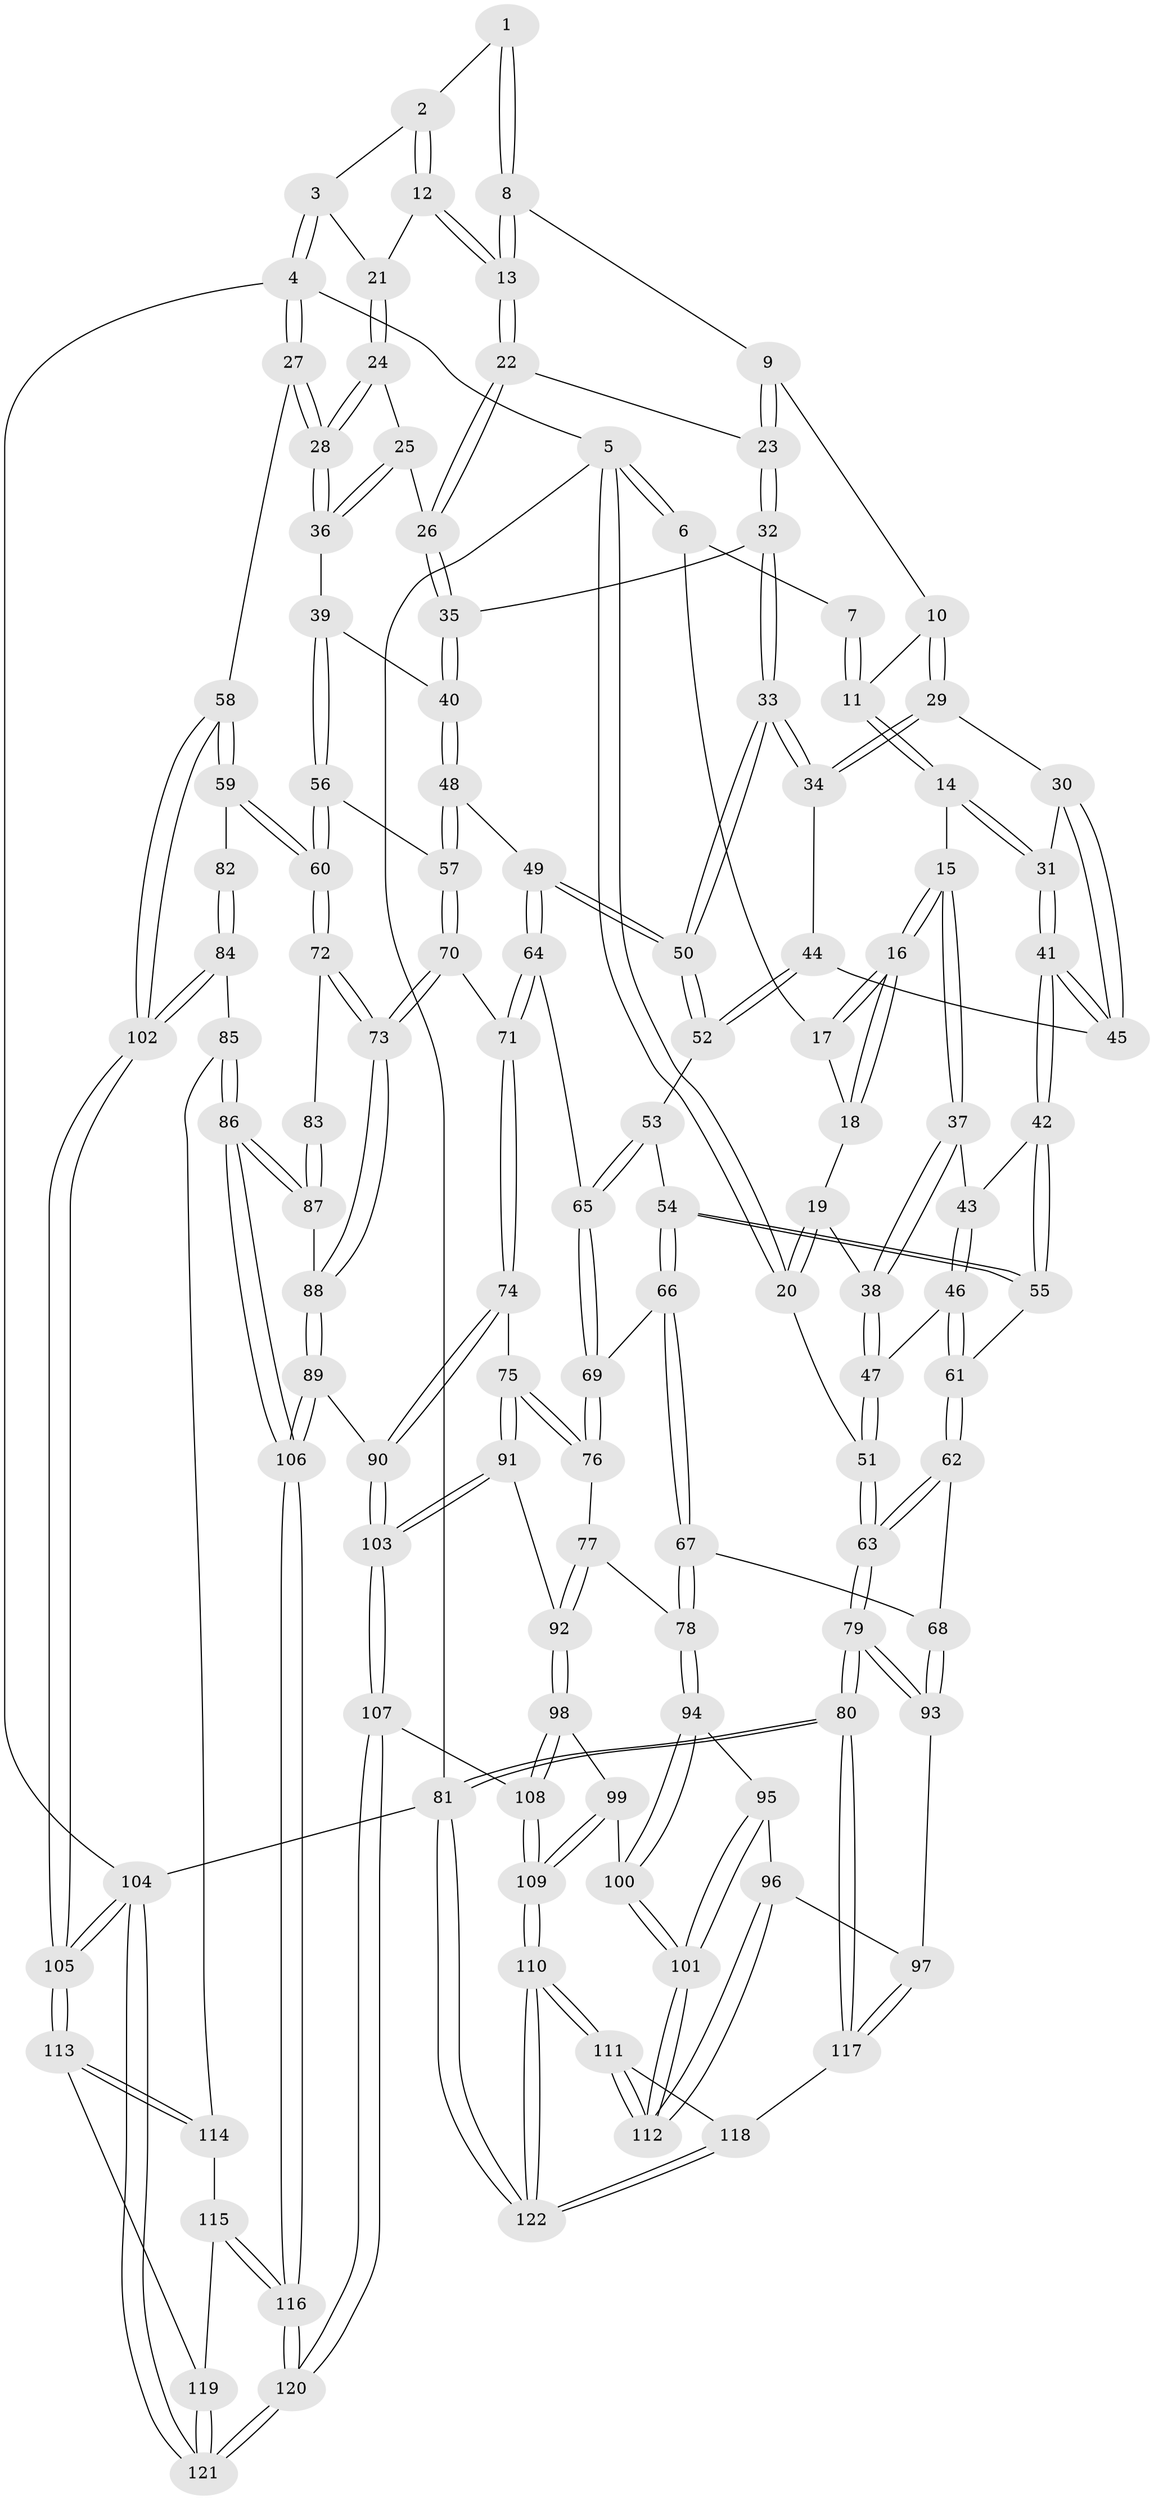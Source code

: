 // Generated by graph-tools (version 1.1) at 2025/17/03/09/25 04:17:00]
// undirected, 122 vertices, 302 edges
graph export_dot {
graph [start="1"]
  node [color=gray90,style=filled];
  1 [pos="+0.5831056828603532+0"];
  2 [pos="+0.8566517289153393+0"];
  3 [pos="+1+0"];
  4 [pos="+1+0"];
  5 [pos="+0+0"];
  6 [pos="+0.14501465250003231+0"];
  7 [pos="+0.41100297236654815+0"];
  8 [pos="+0.5856256994020684+0"];
  9 [pos="+0.552138617278385+0.05811793622505495"];
  10 [pos="+0.5039306780020567+0.09003353899455943"];
  11 [pos="+0.397544692227365+0.008271612819691824"];
  12 [pos="+0.7535870307620145+0.07760295322166172"];
  13 [pos="+0.728241485455591+0.0965119647393554"];
  14 [pos="+0.29975841789738245+0.1578811318024354"];
  15 [pos="+0.2948543164379779+0.15751663248482173"];
  16 [pos="+0.28581161625015783+0.1519050555683295"];
  17 [pos="+0.1642351874732789+0"];
  18 [pos="+0.10744326992400534+0.16200970242667706"];
  19 [pos="+0.08452194939436497+0.1729292876952907"];
  20 [pos="+0+0.05306871509121887"];
  21 [pos="+0.8516540592627798+0.1025186171570014"];
  22 [pos="+0.7235035458323643+0.10879372351080147"];
  23 [pos="+0.6259521835767805+0.1480648664003986"];
  24 [pos="+0.8816657382730753+0.1677734283171816"];
  25 [pos="+0.8037680607949441+0.21063108277801565"];
  26 [pos="+0.764196354624638+0.21666807415639722"];
  27 [pos="+1+0.2119311453250181"];
  28 [pos="+1+0.22719083167119464"];
  29 [pos="+0.4422834274069146+0.19049931332053122"];
  30 [pos="+0.3846861934838615+0.18451314306499125"];
  31 [pos="+0.3349905559983391+0.17549790955208056"];
  32 [pos="+0.5991509138880818+0.2603778092822722"];
  33 [pos="+0.563612660769964+0.28442388258025036"];
  34 [pos="+0.519920460060151+0.2712501755453429"];
  35 [pos="+0.7318956438829419+0.2633763523694506"];
  36 [pos="+0.8849840832754409+0.32492490460720475"];
  37 [pos="+0.24573688956921858+0.2711583620223601"];
  38 [pos="+0.10928834926233144+0.3112174587263411"];
  39 [pos="+0.8720506497450274+0.3384779969438302"];
  40 [pos="+0.7617352565774167+0.3300480177864298"];
  41 [pos="+0.34850640039153397+0.36855621451583437"];
  42 [pos="+0.3095120947866464+0.41503186441773493"];
  43 [pos="+0.2511494629510015+0.31129687805685213"];
  44 [pos="+0.44232219552766433+0.3461880144880884"];
  45 [pos="+0.39415023247549996+0.35326274772713656"];
  46 [pos="+0.10341885600057109+0.41286777982265577"];
  47 [pos="+0.08560996468414087+0.4054373735071039"];
  48 [pos="+0.7094297142306801+0.46669151046953306"];
  49 [pos="+0.6428383575747815+0.48158946022950244"];
  50 [pos="+0.6047546800763065+0.450303447632735"];
  51 [pos="+0+0.4832768361412285"];
  52 [pos="+0.4615932993141018+0.47530488602370347"];
  53 [pos="+0.4489969160893153+0.4836018013951793"];
  54 [pos="+0.35451053035084407+0.49475309442170096"];
  55 [pos="+0.30322069303072346+0.4432921031883655"];
  56 [pos="+0.8798797622478747+0.5246301255892574"];
  57 [pos="+0.8622935507615943+0.5231813170491164"];
  58 [pos="+1+0.5957591017127477"];
  59 [pos="+1+0.5945406280510421"];
  60 [pos="+0.9090865011509471+0.5405687946193676"];
  61 [pos="+0.18932377031928796+0.46577046982644194"];
  62 [pos="+0.1729405224813436+0.6775057722048174"];
  63 [pos="+0+0.6529834467138945"];
  64 [pos="+0.6212063268032195+0.5928276678355264"];
  65 [pos="+0.48477248413447854+0.5952885749989301"];
  66 [pos="+0.3484494307472713+0.5531295381533472"];
  67 [pos="+0.19318039147179727+0.6858585415838253"];
  68 [pos="+0.17533124423515672+0.6791746512186176"];
  69 [pos="+0.4234070550025074+0.6657442345192689"];
  70 [pos="+0.6905095168976986+0.6939635959515829"];
  71 [pos="+0.6374106680065471+0.6669731261225731"];
  72 [pos="+0.7765133891025849+0.7380068852557123"];
  73 [pos="+0.746286793738954+0.7529561510916465"];
  74 [pos="+0.5814009027797018+0.7124163246681843"];
  75 [pos="+0.48726531410211166+0.7694601975527562"];
  76 [pos="+0.4232888389177065+0.6917712587774613"];
  77 [pos="+0.28379652472626876+0.7167501150210747"];
  78 [pos="+0.2098822739558642+0.7015145956141088"];
  79 [pos="+0+0.6946833759670049"];
  80 [pos="+0+0.8884614636725707"];
  81 [pos="+0+1"];
  82 [pos="+0.9141291625235499+0.7248378893788366"];
  83 [pos="+0.8903193039013034+0.7334175280570993"];
  84 [pos="+0.9000068930007763+0.8746141452617481"];
  85 [pos="+0.8970010251240128+0.8761592198723984"];
  86 [pos="+0.8884913006326242+0.87652056313745"];
  87 [pos="+0.8592461273307476+0.8454656770287593"];
  88 [pos="+0.7476183649544986+0.7775929345970982"];
  89 [pos="+0.6941436220996698+0.8853063111534074"];
  90 [pos="+0.6724424532572587+0.8935398823251941"];
  91 [pos="+0.48703961530365336+0.7711566209195106"];
  92 [pos="+0.36108831718876266+0.8429889449725269"];
  93 [pos="+0.09728526071618684+0.8787702483163901"];
  94 [pos="+0.21393270586353347+0.7273140665783145"];
  95 [pos="+0.18760611351997214+0.830548772506099"];
  96 [pos="+0.13795875699598925+0.8888194049395272"];
  97 [pos="+0.1032347231266763+0.8897913128625634"];
  98 [pos="+0.35599048726609417+0.8510061174854593"];
  99 [pos="+0.2905271633761348+0.8632492702481016"];
  100 [pos="+0.2746571859292393+0.8640357949956788"];
  101 [pos="+0.2441043826108216+0.9000041673170412"];
  102 [pos="+1+0.7734198892221475"];
  103 [pos="+0.5610742378168538+0.9527179634150523"];
  104 [pos="+1+1"];
  105 [pos="+1+1"];
  106 [pos="+0.8049092201786368+0.9701596461363365"];
  107 [pos="+0.464391709396551+1"];
  108 [pos="+0.4620275835359316+1"];
  109 [pos="+0.4345659540410656+1"];
  110 [pos="+0.42313655027126296+1"];
  111 [pos="+0.23478578190768762+0.9448307060196193"];
  112 [pos="+0.23080637664937986+0.9249095656883949"];
  113 [pos="+0.9730284780749332+0.9640878342236623"];
  114 [pos="+0.903077193296989+0.8883405072190556"];
  115 [pos="+0.9222834890778687+0.9682054042245659"];
  116 [pos="+0.8075209476415113+0.9864061963719476"];
  117 [pos="+0.08364149445012244+0.9475424142529018"];
  118 [pos="+0.09505453500848382+1"];
  119 [pos="+0.9276147633796522+0.9751562197117655"];
  120 [pos="+0.82879192464376+1"];
  121 [pos="+0.8543039321962896+1"];
  122 [pos="+0.030040100608182258+1"];
  1 -- 2;
  1 -- 8;
  1 -- 8;
  2 -- 3;
  2 -- 12;
  2 -- 12;
  3 -- 4;
  3 -- 4;
  3 -- 21;
  4 -- 5;
  4 -- 27;
  4 -- 27;
  4 -- 104;
  5 -- 6;
  5 -- 6;
  5 -- 20;
  5 -- 20;
  5 -- 81;
  6 -- 7;
  6 -- 17;
  7 -- 11;
  7 -- 11;
  8 -- 9;
  8 -- 13;
  8 -- 13;
  9 -- 10;
  9 -- 23;
  9 -- 23;
  10 -- 11;
  10 -- 29;
  10 -- 29;
  11 -- 14;
  11 -- 14;
  12 -- 13;
  12 -- 13;
  12 -- 21;
  13 -- 22;
  13 -- 22;
  14 -- 15;
  14 -- 31;
  14 -- 31;
  15 -- 16;
  15 -- 16;
  15 -- 37;
  15 -- 37;
  16 -- 17;
  16 -- 17;
  16 -- 18;
  16 -- 18;
  17 -- 18;
  18 -- 19;
  19 -- 20;
  19 -- 20;
  19 -- 38;
  20 -- 51;
  21 -- 24;
  21 -- 24;
  22 -- 23;
  22 -- 26;
  22 -- 26;
  23 -- 32;
  23 -- 32;
  24 -- 25;
  24 -- 28;
  24 -- 28;
  25 -- 26;
  25 -- 36;
  25 -- 36;
  26 -- 35;
  26 -- 35;
  27 -- 28;
  27 -- 28;
  27 -- 58;
  28 -- 36;
  28 -- 36;
  29 -- 30;
  29 -- 34;
  29 -- 34;
  30 -- 31;
  30 -- 45;
  30 -- 45;
  31 -- 41;
  31 -- 41;
  32 -- 33;
  32 -- 33;
  32 -- 35;
  33 -- 34;
  33 -- 34;
  33 -- 50;
  33 -- 50;
  34 -- 44;
  35 -- 40;
  35 -- 40;
  36 -- 39;
  37 -- 38;
  37 -- 38;
  37 -- 43;
  38 -- 47;
  38 -- 47;
  39 -- 40;
  39 -- 56;
  39 -- 56;
  40 -- 48;
  40 -- 48;
  41 -- 42;
  41 -- 42;
  41 -- 45;
  41 -- 45;
  42 -- 43;
  42 -- 55;
  42 -- 55;
  43 -- 46;
  43 -- 46;
  44 -- 45;
  44 -- 52;
  44 -- 52;
  46 -- 47;
  46 -- 61;
  46 -- 61;
  47 -- 51;
  47 -- 51;
  48 -- 49;
  48 -- 57;
  48 -- 57;
  49 -- 50;
  49 -- 50;
  49 -- 64;
  49 -- 64;
  50 -- 52;
  50 -- 52;
  51 -- 63;
  51 -- 63;
  52 -- 53;
  53 -- 54;
  53 -- 65;
  53 -- 65;
  54 -- 55;
  54 -- 55;
  54 -- 66;
  54 -- 66;
  55 -- 61;
  56 -- 57;
  56 -- 60;
  56 -- 60;
  57 -- 70;
  57 -- 70;
  58 -- 59;
  58 -- 59;
  58 -- 102;
  58 -- 102;
  59 -- 60;
  59 -- 60;
  59 -- 82;
  60 -- 72;
  60 -- 72;
  61 -- 62;
  61 -- 62;
  62 -- 63;
  62 -- 63;
  62 -- 68;
  63 -- 79;
  63 -- 79;
  64 -- 65;
  64 -- 71;
  64 -- 71;
  65 -- 69;
  65 -- 69;
  66 -- 67;
  66 -- 67;
  66 -- 69;
  67 -- 68;
  67 -- 78;
  67 -- 78;
  68 -- 93;
  68 -- 93;
  69 -- 76;
  69 -- 76;
  70 -- 71;
  70 -- 73;
  70 -- 73;
  71 -- 74;
  71 -- 74;
  72 -- 73;
  72 -- 73;
  72 -- 83;
  73 -- 88;
  73 -- 88;
  74 -- 75;
  74 -- 90;
  74 -- 90;
  75 -- 76;
  75 -- 76;
  75 -- 91;
  75 -- 91;
  76 -- 77;
  77 -- 78;
  77 -- 92;
  77 -- 92;
  78 -- 94;
  78 -- 94;
  79 -- 80;
  79 -- 80;
  79 -- 93;
  79 -- 93;
  80 -- 81;
  80 -- 81;
  80 -- 117;
  80 -- 117;
  81 -- 122;
  81 -- 122;
  81 -- 104;
  82 -- 84;
  82 -- 84;
  83 -- 87;
  83 -- 87;
  84 -- 85;
  84 -- 102;
  84 -- 102;
  85 -- 86;
  85 -- 86;
  85 -- 114;
  86 -- 87;
  86 -- 87;
  86 -- 106;
  86 -- 106;
  87 -- 88;
  88 -- 89;
  88 -- 89;
  89 -- 90;
  89 -- 106;
  89 -- 106;
  90 -- 103;
  90 -- 103;
  91 -- 92;
  91 -- 103;
  91 -- 103;
  92 -- 98;
  92 -- 98;
  93 -- 97;
  94 -- 95;
  94 -- 100;
  94 -- 100;
  95 -- 96;
  95 -- 101;
  95 -- 101;
  96 -- 97;
  96 -- 112;
  96 -- 112;
  97 -- 117;
  97 -- 117;
  98 -- 99;
  98 -- 108;
  98 -- 108;
  99 -- 100;
  99 -- 109;
  99 -- 109;
  100 -- 101;
  100 -- 101;
  101 -- 112;
  101 -- 112;
  102 -- 105;
  102 -- 105;
  103 -- 107;
  103 -- 107;
  104 -- 105;
  104 -- 105;
  104 -- 121;
  104 -- 121;
  105 -- 113;
  105 -- 113;
  106 -- 116;
  106 -- 116;
  107 -- 108;
  107 -- 120;
  107 -- 120;
  108 -- 109;
  108 -- 109;
  109 -- 110;
  109 -- 110;
  110 -- 111;
  110 -- 111;
  110 -- 122;
  110 -- 122;
  111 -- 112;
  111 -- 112;
  111 -- 118;
  113 -- 114;
  113 -- 114;
  113 -- 119;
  114 -- 115;
  115 -- 116;
  115 -- 116;
  115 -- 119;
  116 -- 120;
  116 -- 120;
  117 -- 118;
  118 -- 122;
  118 -- 122;
  119 -- 121;
  119 -- 121;
  120 -- 121;
  120 -- 121;
}
